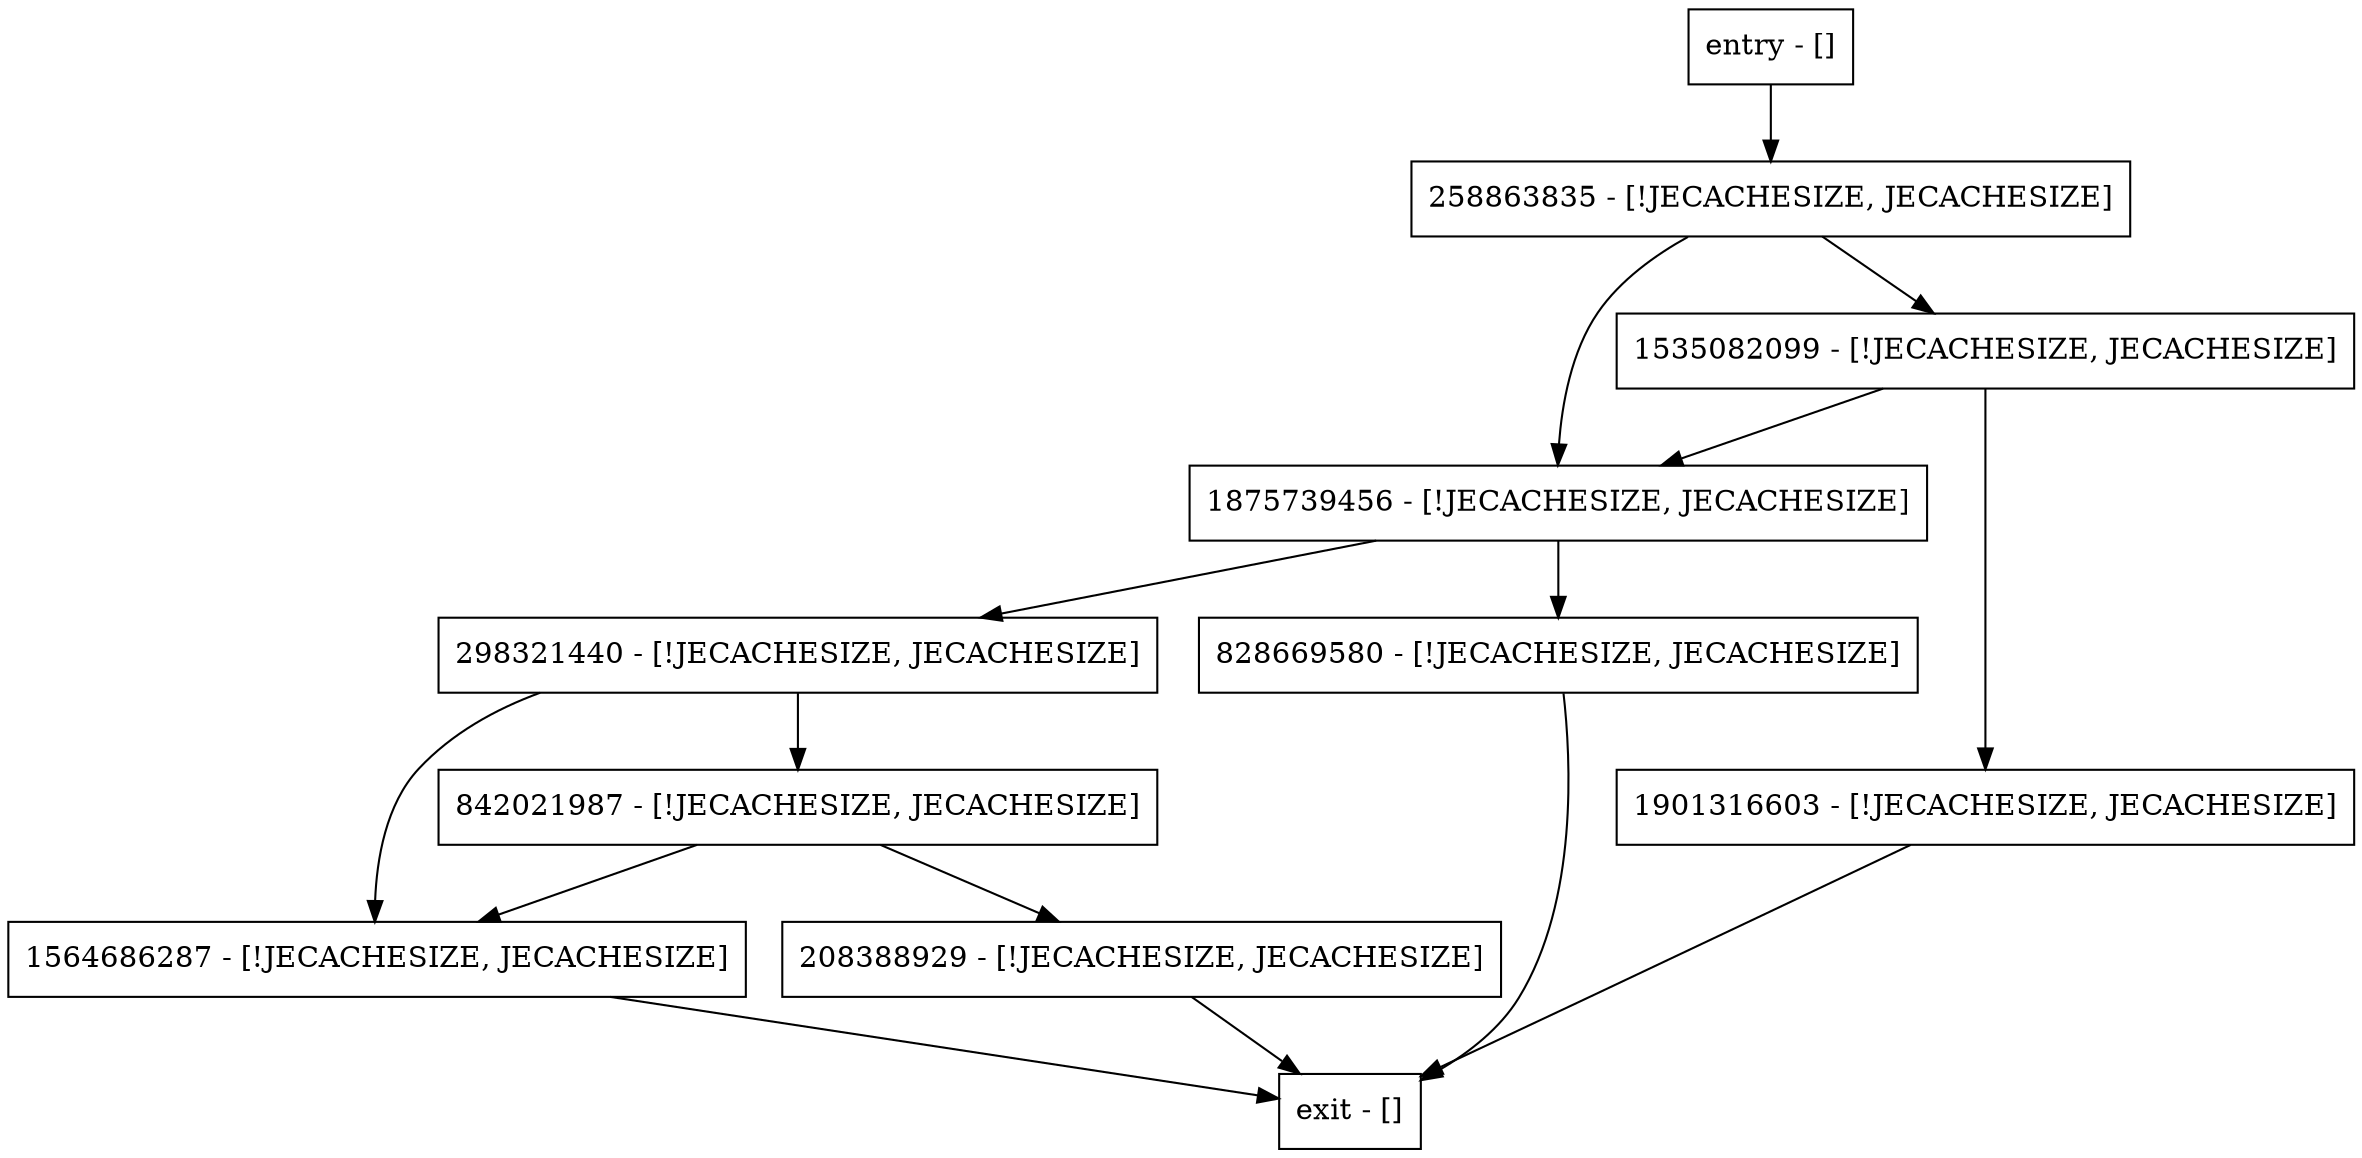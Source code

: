 digraph getBINBytes {
node [shape=record];
entry [label="entry - []"];
exit [label="exit - []"];
1901316603 [label="1901316603 - [!JECACHESIZE, JECACHESIZE]"];
842021987 [label="842021987 - [!JECACHESIZE, JECACHESIZE]"];
258863835 [label="258863835 - [!JECACHESIZE, JECACHESIZE]"];
298321440 [label="298321440 - [!JECACHESIZE, JECACHESIZE]"];
1875739456 [label="1875739456 - [!JECACHESIZE, JECACHESIZE]"];
1535082099 [label="1535082099 - [!JECACHESIZE, JECACHESIZE]"];
828669580 [label="828669580 - [!JECACHESIZE, JECACHESIZE]"];
1564686287 [label="1564686287 - [!JECACHESIZE, JECACHESIZE]"];
208388929 [label="208388929 - [!JECACHESIZE, JECACHESIZE]"];
entry;
exit;
entry -> 258863835;
1901316603 -> exit;
842021987 -> 208388929;
842021987 -> 1564686287;
258863835 -> 1875739456;
258863835 -> 1535082099;
298321440 -> 842021987;
298321440 -> 1564686287;
1875739456 -> 298321440;
1875739456 -> 828669580;
1535082099 -> 1901316603;
1535082099 -> 1875739456;
828669580 -> exit;
1564686287 -> exit;
208388929 -> exit;
}

